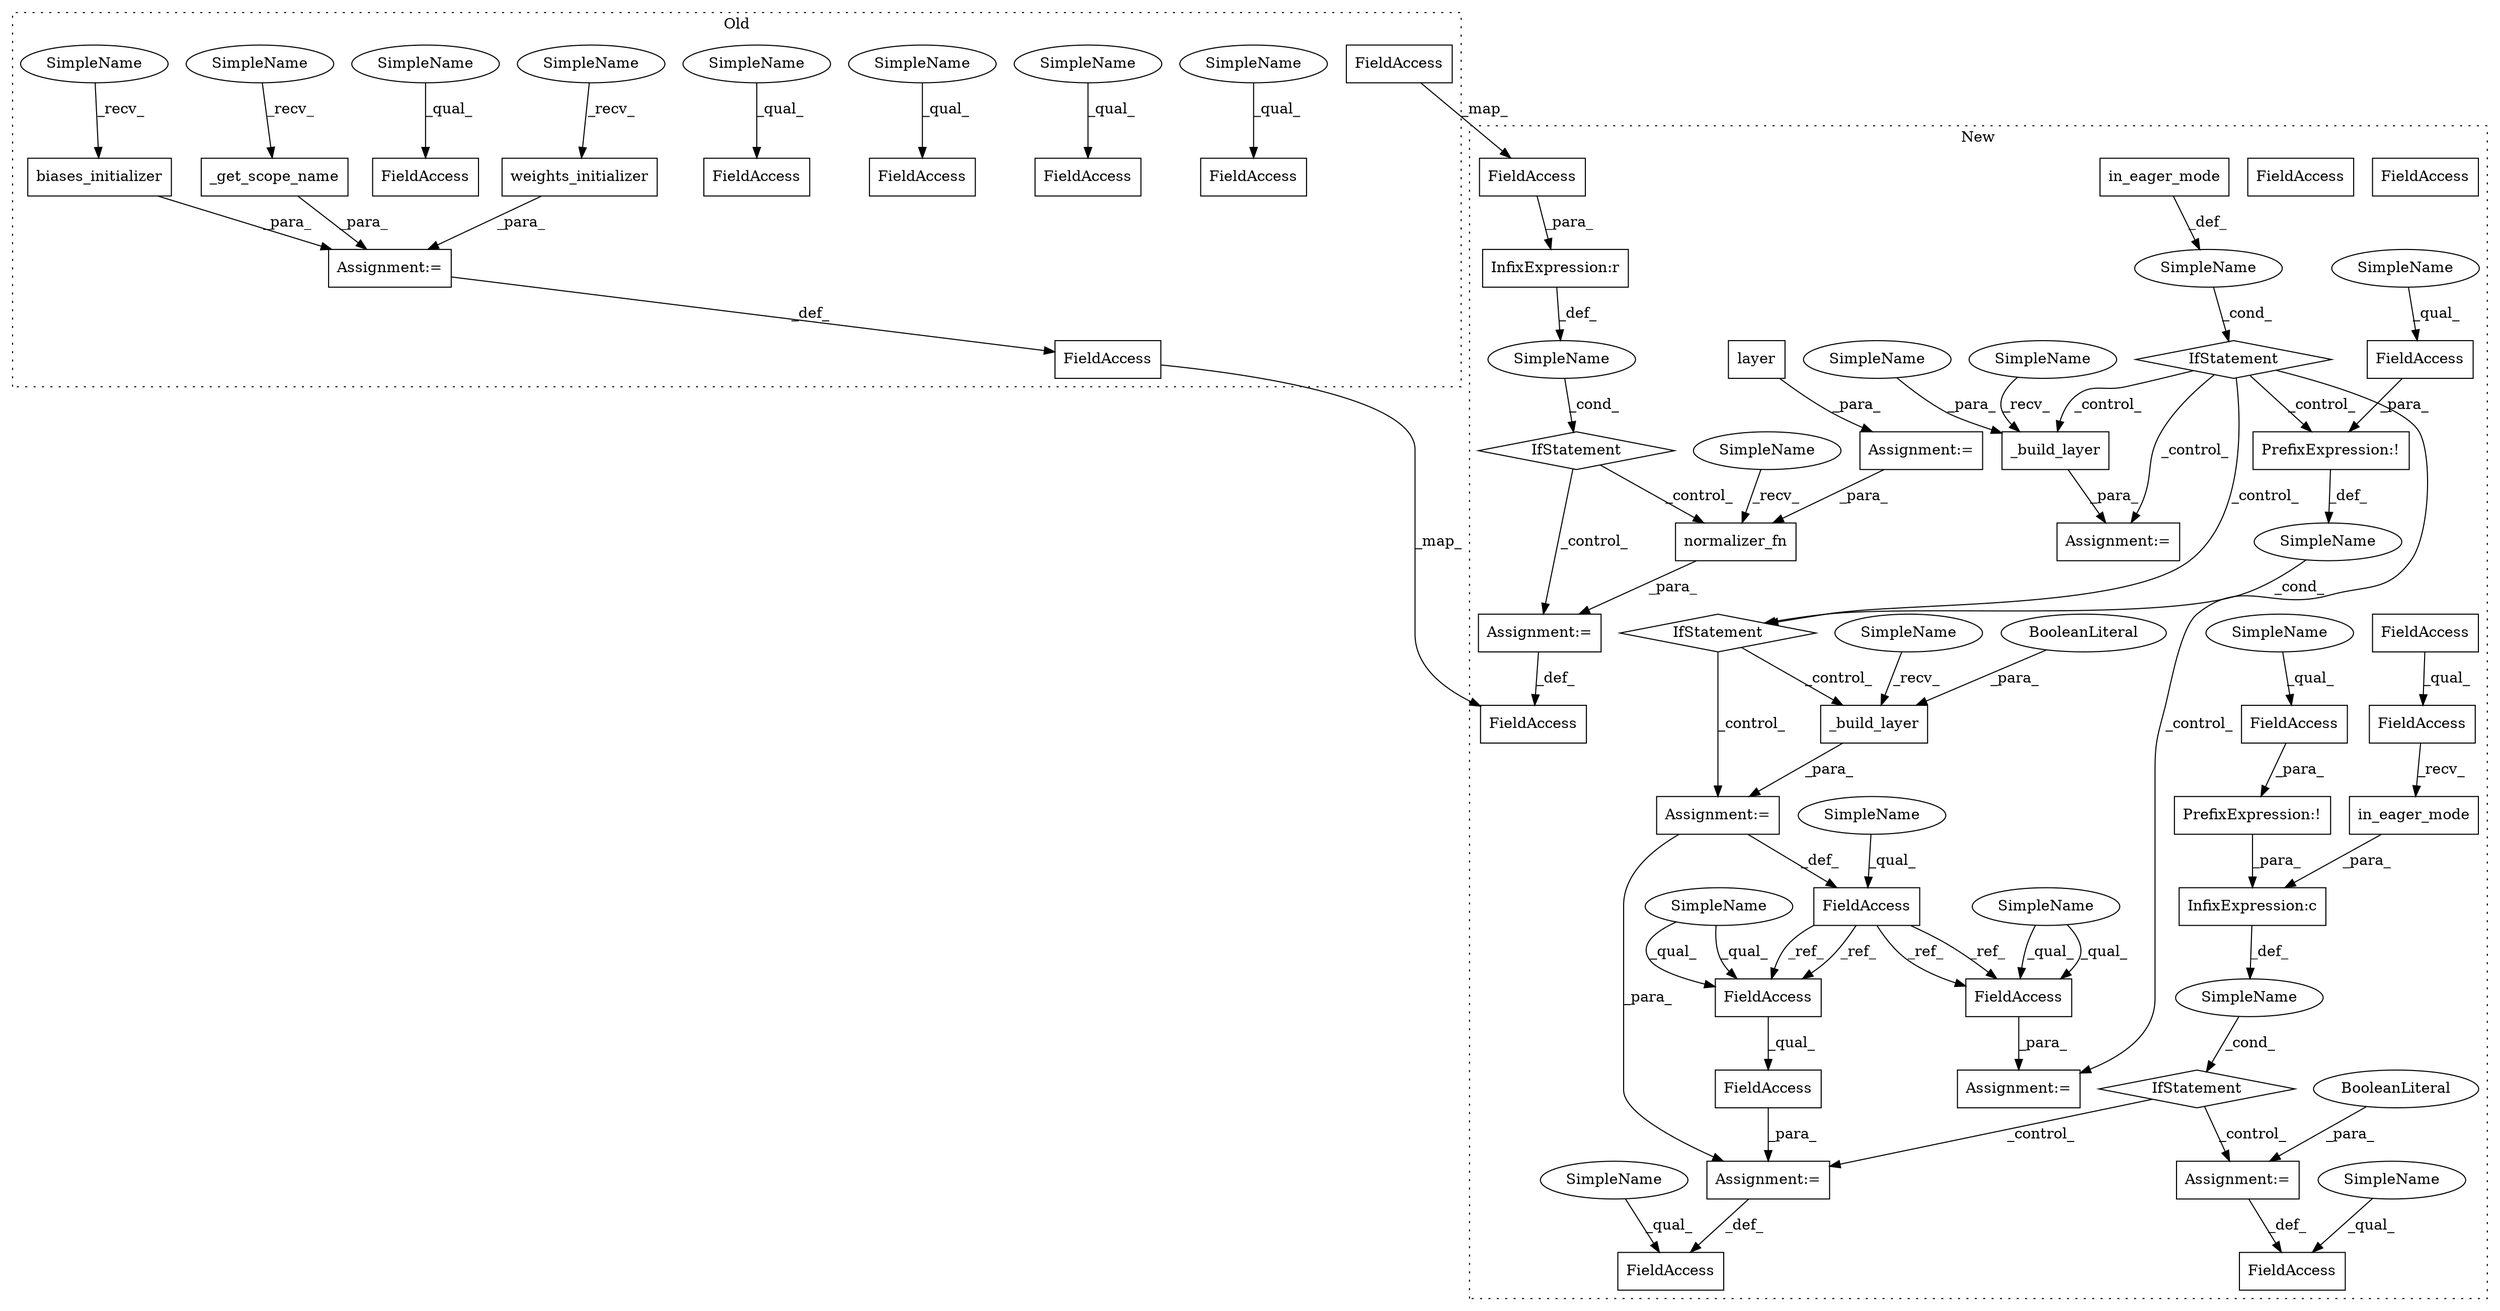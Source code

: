 digraph G {
subgraph cluster0 {
1 [label="weights_initializer" a="32" s="59991" l="21" shape="box"];
10 [label="_get_scope_name" a="32" s="60018" l="17" shape="box"];
11 [label="FieldAccess" a="22" s="59880" l="16" shape="box"];
18 [label="FieldAccess" a="22" s="59909" l="12" shape="box"];
19 [label="FieldAccess" a="22" s="59897" l="11" shape="box"];
26 [label="FieldAccess" a="22" s="59863" l="16" shape="box"];
29 [label="FieldAccess" a="22" s="59922" l="18" shape="box"];
39 [label="biases_initializer" a="32" s="59965" l="20" shape="box"];
45 [label="Assignment:=" a="7" s="59823" l="1" shape="box"];
48 [label="FieldAccess" a="22" s="60313" l="15" shape="box"];
50 [label="FieldAccess" a="22" s="59941" l="18" shape="box"];
51 [label="SimpleName" a="42" s="59880" l="4" shape="ellipse"];
52 [label="SimpleName" a="42" s="59897" l="4" shape="ellipse"];
53 [label="SimpleName" a="42" s="59909" l="4" shape="ellipse"];
54 [label="SimpleName" a="42" s="59922" l="4" shape="ellipse"];
55 [label="SimpleName" a="42" s="59986" l="4" shape="ellipse"];
56 [label="SimpleName" a="42" s="59863" l="4" shape="ellipse"];
57 [label="SimpleName" a="42" s="60013" l="4" shape="ellipse"];
58 [label="SimpleName" a="42" s="59960" l="4" shape="ellipse"];
label = "Old";
style="dotted";
}
subgraph cluster1 {
2 [label="normalizer_fn" a="32" s="62639,62663" l="14,1" shape="box"];
3 [label="InfixExpression:r" a="27" s="62601" l="4" shape="box"];
4 [label="PrefixExpression:!" a="38" s="62353" l="1" shape="box"];
5 [label="_build_layer" a="32" s="62499,62517" l="13,1" shape="box"];
6 [label="_build_layer" a="32" s="62398,62416" l="13,1" shape="box"];
7 [label="BooleanLiteral" a="9" s="62411" l="5" shape="ellipse"];
8 [label="SimpleName" a="42" s="" l="" shape="ellipse"];
9 [label="layer" a="32" s="62549,62568" l="6,1" shape="box"];
12 [label="FieldAccess" a="22" s="63092" l="21" shape="box"];
13 [label="FieldAccess" a="22" s="63032" l="11" shape="box"];
14 [label="PrefixExpression:!" a="38" s="63031" l="1" shape="box"];
15 [label="InfixExpression:c" a="27" s="63027" l="4" shape="box"];
16 [label="FieldAccess" a="22" s="63077" l="14" shape="box"];
17 [label="FieldAccess" a="22" s="63053" l="11" shape="box"];
20 [label="SimpleName" a="42" s="" l="" shape="ellipse"];
21 [label="IfStatement" a="25" s="62349,62365" l="4,2" shape="diamond"];
22 [label="FieldAccess" a="22" s="62354" l="11" shape="box"];
23 [label="SimpleName" a="42" s="" l="" shape="ellipse"];
24 [label="IfStatement" a="25" s="62579,62609" l="4,2" shape="diamond"];
25 [label="FieldAccess" a="22" s="63092" l="11" shape="box"];
27 [label="FieldAccess" a="22" s="62381" l="11" shape="box"];
28 [label="FieldAccess" a="22" s="62447" l="11" shape="box"];
30 [label="in_eager_mode" a="32" s="63012" l="15" shape="box"];
31 [label="FieldAccess" a="22" s="62987" l="24" shape="box"];
32 [label="FieldAccess" a="22" s="62987" l="18" shape="box"];
33 [label="IfStatement" a="25" s="62983,63043" l="4,2" shape="diamond"];
34 [label="in_eager_mode" a="32" s="62320" l="15" shape="box"];
35 [label="IfStatement" a="25" s="62291,62335" l="4,2" shape="diamond"];
36 [label="SimpleName" a="42" s="" l="" shape="ellipse"];
37 [label="Assignment:=" a="7" s="63064" l="1" shape="box"];
38 [label="BooleanLiteral" a="9" s="63065" l="4" shape="ellipse"];
40 [label="Assignment:=" a="7" s="62548" l="1" shape="box"];
41 [label="Assignment:=" a="7" s="62633" l="1" shape="box"];
42 [label="Assignment:=" a="7" s="63091" l="1" shape="box"];
43 [label="Assignment:=" a="7" s="62392" l="1" shape="box"];
44 [label="Assignment:=" a="7" s="62446" l="1" shape="box"];
46 [label="Assignment:=" a="7" s="62493" l="1" shape="box"];
47 [label="FieldAccess" a="22" s="62945" l="15" shape="box"];
49 [label="FieldAccess" a="22" s="62583" l="18" shape="box"];
59 [label="SimpleName" a="42" s="63053" l="4" shape="ellipse"];
60 [label="SimpleName" a="42" s="62393" l="4" shape="ellipse"];
61 [label="SimpleName" a="42" s="63092" l="4" shape="ellipse"];
62 [label="SimpleName" a="42" s="62634" l="4" shape="ellipse"];
63 [label="SimpleName" a="42" s="62381" l="4" shape="ellipse"];
64 [label="SimpleName" a="42" s="62447" l="4" shape="ellipse"];
65 [label="SimpleName" a="42" s="62494" l="4" shape="ellipse"];
66 [label="SimpleName" a="42" s="62354" l="4" shape="ellipse"];
67 [label="SimpleName" a="42" s="63032" l="4" shape="ellipse"];
68 [label="SimpleName" a="42" s="63077" l="4" shape="ellipse"];
69 [label="FieldAccess" a="22" s="63092" l="11" shape="box"];
70 [label="FieldAccess" a="22" s="62447" l="11" shape="box"];
71 [label="SimpleName" a="42" s="62512" l="5" shape="ellipse"];
label = "New";
style="dotted";
}
1 -> 45 [label="_para_"];
2 -> 41 [label="_para_"];
3 -> 23 [label="_def_"];
4 -> 20 [label="_def_"];
5 -> 46 [label="_para_"];
6 -> 43 [label="_para_"];
7 -> 6 [label="_para_"];
8 -> 35 [label="_cond_"];
9 -> 40 [label="_para_"];
10 -> 45 [label="_para_"];
12 -> 42 [label="_para_"];
13 -> 14 [label="_para_"];
14 -> 15 [label="_para_"];
15 -> 36 [label="_def_"];
20 -> 21 [label="_cond_"];
21 -> 43 [label="_control_"];
21 -> 6 [label="_control_"];
22 -> 4 [label="_para_"];
23 -> 24 [label="_cond_"];
24 -> 2 [label="_control_"];
24 -> 41 [label="_control_"];
27 -> 70 [label="_ref_"];
27 -> 70 [label="_ref_"];
27 -> 69 [label="_ref_"];
27 -> 69 [label="_ref_"];
30 -> 15 [label="_para_"];
31 -> 30 [label="_recv_"];
32 -> 31 [label="_qual_"];
33 -> 37 [label="_control_"];
33 -> 42 [label="_control_"];
34 -> 8 [label="_def_"];
35 -> 44 [label="_control_"];
35 -> 5 [label="_control_"];
35 -> 21 [label="_control_"];
35 -> 46 [label="_control_"];
35 -> 4 [label="_control_"];
36 -> 33 [label="_cond_"];
37 -> 17 [label="_def_"];
38 -> 37 [label="_para_"];
39 -> 45 [label="_para_"];
40 -> 2 [label="_para_"];
41 -> 47 [label="_def_"];
42 -> 16 [label="_def_"];
43 -> 42 [label="_para_"];
43 -> 27 [label="_def_"];
45 -> 48 [label="_def_"];
48 -> 47 [label="_map_"];
49 -> 3 [label="_para_"];
50 -> 49 [label="_map_"];
51 -> 11 [label="_qual_"];
52 -> 19 [label="_qual_"];
53 -> 18 [label="_qual_"];
54 -> 29 [label="_qual_"];
55 -> 1 [label="_recv_"];
56 -> 26 [label="_qual_"];
57 -> 10 [label="_recv_"];
58 -> 39 [label="_recv_"];
59 -> 17 [label="_qual_"];
60 -> 6 [label="_recv_"];
61 -> 69 [label="_qual_"];
61 -> 69 [label="_qual_"];
62 -> 2 [label="_recv_"];
63 -> 27 [label="_qual_"];
64 -> 70 [label="_qual_"];
64 -> 70 [label="_qual_"];
65 -> 5 [label="_recv_"];
66 -> 22 [label="_qual_"];
67 -> 13 [label="_qual_"];
68 -> 16 [label="_qual_"];
69 -> 12 [label="_qual_"];
70 -> 44 [label="_para_"];
71 -> 5 [label="_para_"];
}